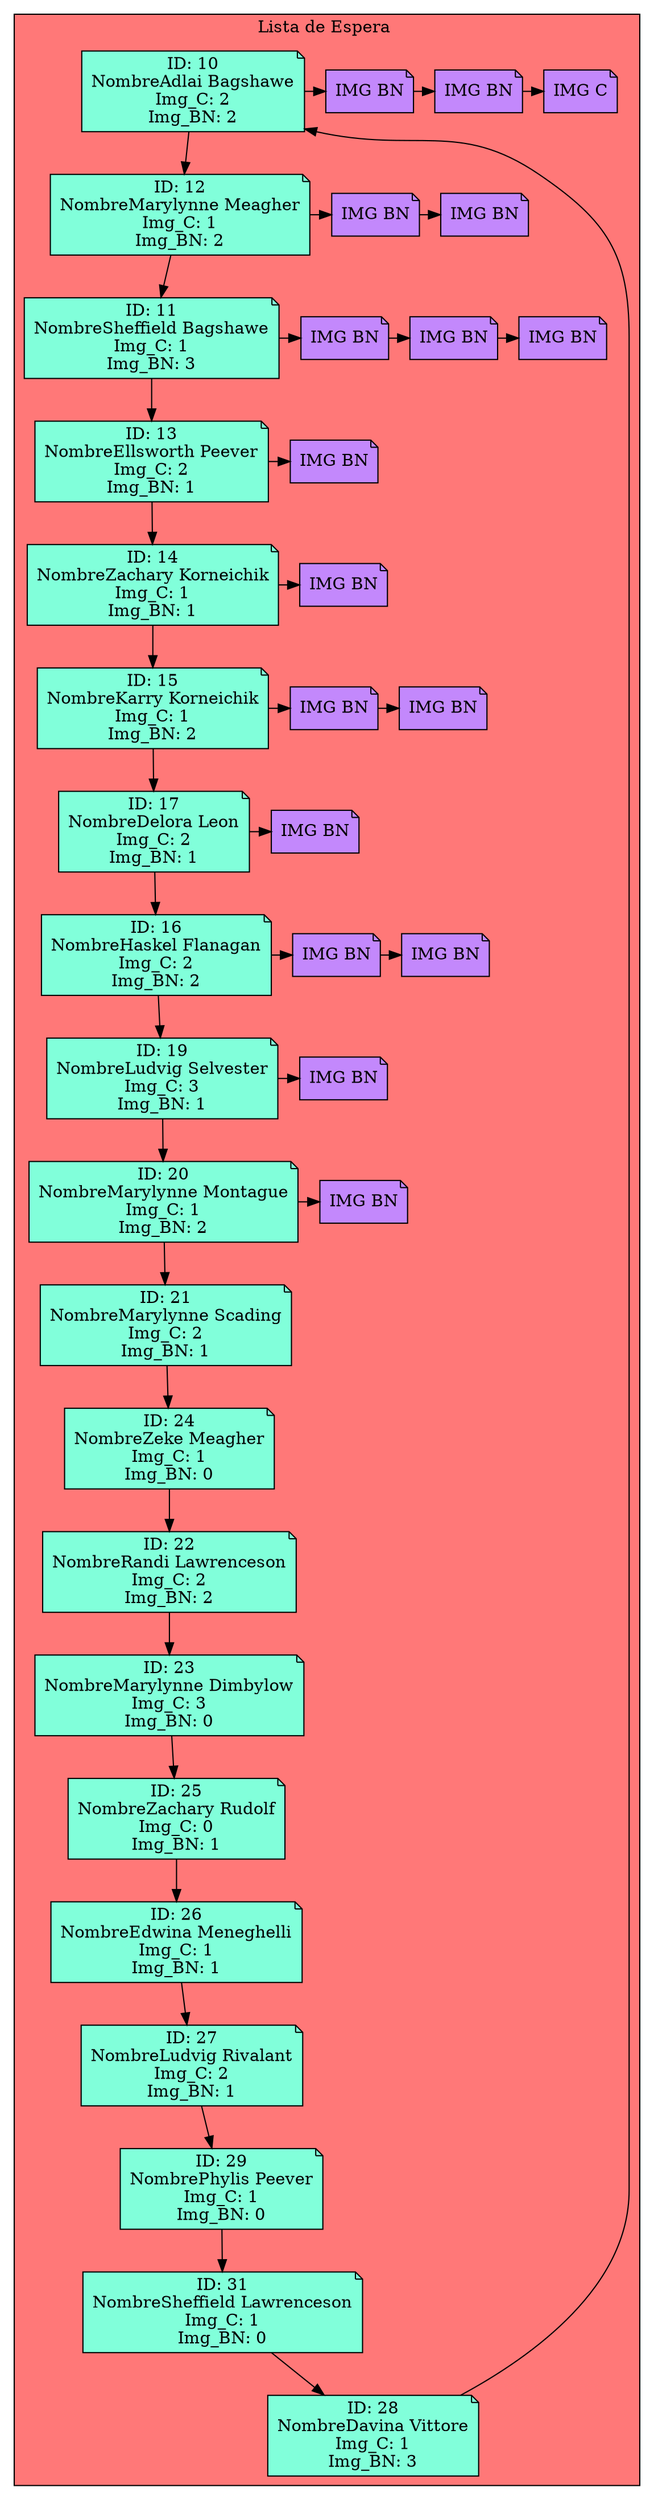 digraph L {
node[shape=note fillcolor="#A181FF" style =filled]
subgraph cluster_p{
    label= "Lista de Espera "
    bgcolor = "#FF7878"
Nodo306115458[label="ID: 10
NombreAdlai Bagshawe
Img_C: 2
Img_BN: 2",fillcolor="#81FFDA"]
Nodo1390869998[label="ID: 12
NombreMarylynne Meagher
Img_C: 1
Img_BN: 2",fillcolor="#81FFDA"]
Nodo1820383114[label="ID: 11
NombreSheffield Bagshawe
Img_C: 1
Img_BN: 3",fillcolor="#81FFDA"]
Nodo1961173763[label="ID: 13
NombreEllsworth Peever
Img_C: 2
Img_BN: 1",fillcolor="#81FFDA"]
Nodo771775563[label="ID: 14
NombreZachary Korneichik
Img_C: 1
Img_BN: 1",fillcolor="#81FFDA"]
Nodo7967307[label="ID: 15
NombreKarry Korneichik
Img_C: 1
Img_BN: 2",fillcolor="#81FFDA"]
Nodo232307208[label="ID: 17
NombreDelora Leon
Img_C: 2
Img_BN: 1",fillcolor="#81FFDA"]
Nodo609962972[label="ID: 16
NombreHaskel Flanagan
Img_C: 2
Img_BN: 2",fillcolor="#81FFDA"]
Nodo489349054[label="ID: 19
NombreLudvig Selvester
Img_C: 3
Img_BN: 1",fillcolor="#81FFDA"]
Nodo915416632[label="ID: 20
NombreMarylynne Montague
Img_C: 1
Img_BN: 2",fillcolor="#81FFDA"]
Nodo2131670196[label="ID: 21
NombreMarylynne Scading
Img_C: 2
Img_BN: 1",fillcolor="#81FFDA"]
Nodo1536031937[label="ID: 24
NombreZeke Meagher
Img_C: 1
Img_BN: 0",fillcolor="#81FFDA"]
Nodo798981583[label="ID: 22
NombreRandi Lawrenceson
Img_C: 2
Img_BN: 2",fillcolor="#81FFDA"]
Nodo1793799654[label="ID: 23
NombreMarylynne Dimbylow
Img_C: 3
Img_BN: 0",fillcolor="#81FFDA"]
Nodo310623126[label="ID: 25
NombreZachary Rudolf
Img_C: 0
Img_BN: 1",fillcolor="#81FFDA"]
Nodo341796579[label="ID: 26
NombreEdwina Meneghelli
Img_C: 1
Img_BN: 1",fillcolor="#81FFDA"]
Nodo1297978429[label="ID: 27
NombreLudvig Rivalant
Img_C: 2
Img_BN: 1",fillcolor="#81FFDA"]
Nodo915349526[label="ID: 29
NombrePhylis Peever
Img_C: 1
Img_BN: 0",fillcolor="#81FFDA"]
Nodo2005435445[label="ID: 31
NombreSheffield Lawrenceson
Img_C: 1
Img_BN: 0",fillcolor="#81FFDA"]
Nodo1939990953[label="ID: 28
NombreDavina Vittore
Img_C: 1
Img_BN: 3",fillcolor="#81FFDA"]

Nodo306115458 -> Nodo1390869998
Nodo306115458->Nodo30611545800001
Nodo30611545800001[label="IMG BN",fillcolor="#C388FC"]Nodo30611545800001->Nodo30611545800002
Nodo30611545800002[label="IMG BN",fillcolor="#C388FC"]
Nodo30611545800002->Nodo30611545811111
Nodo30611545811111[label="IMG C",fillcolor="#C388FC"]
{rank=same;Nodo306115458,Nodo30611545800001,Nodo30611545800002,Nodo30611545811111}
Nodo1390869998 -> Nodo1820383114
Nodo1390869998->Nodo139086999800001
Nodo139086999800001[label="IMG BN",fillcolor="#C388FC"]Nodo139086999800001->Nodo139086999800002
Nodo139086999800002[label="IMG BN",fillcolor="#C388FC"]
{rank=same;Nodo1390869998,Nodo139086999800001,Nodo139086999800002}
Nodo1820383114 -> Nodo1961173763
Nodo1820383114->Nodo182038311400001
Nodo182038311400001[label="IMG BN",fillcolor="#C388FC"]Nodo182038311400001->Nodo182038311400002
Nodo182038311400002[label="IMG BN",fillcolor="#C388FC"]Nodo182038311400002->Nodo182038311400003
Nodo182038311400003[label="IMG BN",fillcolor="#C388FC"]
{rank=same;Nodo1820383114,Nodo182038311400001,Nodo182038311400002,Nodo182038311400003}
Nodo1961173763 -> Nodo771775563
Nodo1961173763->Nodo196117376300001
Nodo196117376300001[label="IMG BN",fillcolor="#C388FC"]
{rank=same;Nodo1961173763,Nodo196117376300001}
Nodo771775563 -> Nodo7967307
Nodo771775563->Nodo77177556300001
Nodo77177556300001[label="IMG BN",fillcolor="#C388FC"]
{rank=same;Nodo771775563,Nodo77177556300001}
Nodo7967307 -> Nodo232307208
Nodo7967307->Nodo796730700001
Nodo796730700001[label="IMG BN",fillcolor="#C388FC"]Nodo796730700001->Nodo796730700002
Nodo796730700002[label="IMG BN",fillcolor="#C388FC"]
{rank=same;Nodo7967307,Nodo796730700001,Nodo796730700002}
Nodo232307208 -> Nodo609962972
Nodo232307208->Nodo23230720800001
Nodo23230720800001[label="IMG BN",fillcolor="#C388FC"]
{rank=same;Nodo232307208,Nodo23230720800001}
Nodo609962972 -> Nodo489349054
Nodo609962972->Nodo60996297200001
Nodo60996297200001[label="IMG BN",fillcolor="#C388FC"]Nodo60996297200001->Nodo60996297200002
Nodo60996297200002[label="IMG BN",fillcolor="#C388FC"]
{rank=same;Nodo609962972,Nodo60996297200001,Nodo60996297200002}
Nodo489349054 -> Nodo915416632
Nodo489349054->Nodo48934905400001
Nodo48934905400001[label="IMG BN",fillcolor="#C388FC"]
{rank=same;Nodo489349054,Nodo48934905400001}
Nodo915416632 -> Nodo2131670196
Nodo915416632->Nodo91541663200001
Nodo91541663200001[label="IMG BN",fillcolor="#C388FC"]
{rank=same;Nodo915416632,Nodo91541663200001}
Nodo2131670196 -> Nodo1536031937

{rank=same;Nodo2131670196}
Nodo1536031937 -> Nodo798981583

{rank=same;Nodo1536031937}
Nodo798981583 -> Nodo1793799654

{rank=same;Nodo798981583}
Nodo1793799654 -> Nodo310623126

{rank=same;Nodo1793799654}
Nodo310623126 -> Nodo341796579

{rank=same;Nodo310623126}
Nodo341796579 -> Nodo1297978429

{rank=same;Nodo341796579}
Nodo1297978429 -> Nodo915349526

{rank=same;Nodo1297978429}
Nodo915349526 -> Nodo2005435445

{rank=same;Nodo915349526}
Nodo2005435445 -> Nodo1939990953

{rank=same;Nodo2005435445}
Nodo1939990953 -> Nodo306115458

{rank=same;Nodo1939990953}}}
